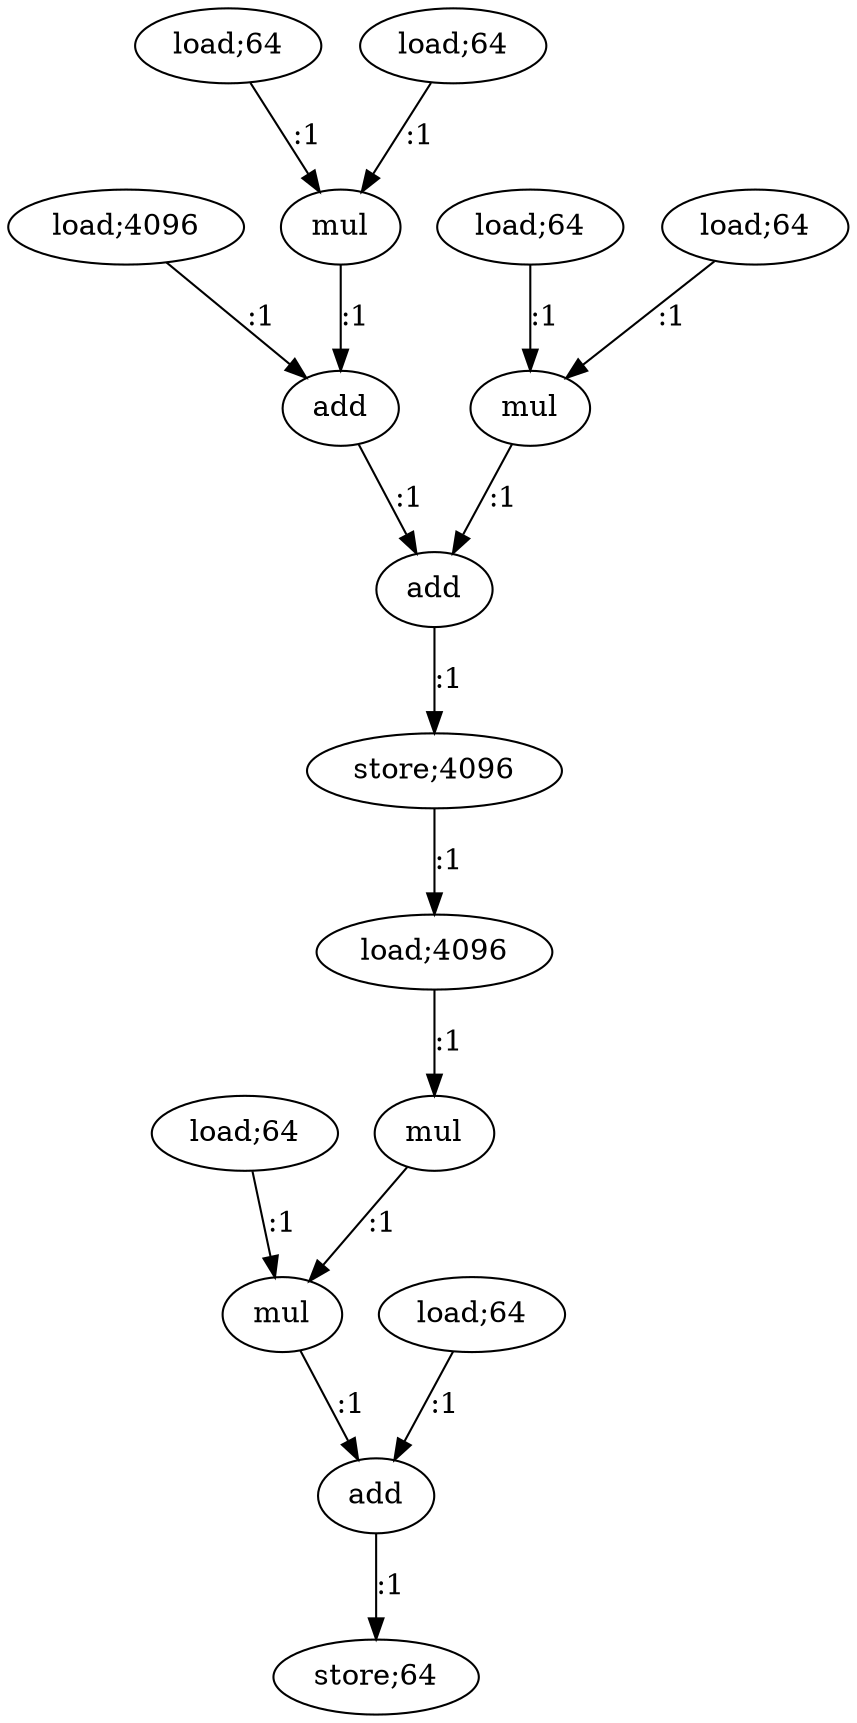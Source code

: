 digraph  {
   0 [label="load;64"];
   1 [label="mul"];
   2 [label="add"];
   3 [label="load;4096"];
   4 [label="mul"];
   5 [label="store;64"];
   6 [label="load;4096"];
   7 [label="load;64"];
   8 [label="load;64"];
   9 [label="mul"];
   10 [label="add"];
   11 [label="load;64"];
   12 [label="load;64"];
   13 [label="mul"];
   14 [label="add"];
   15 [label="store;4096"];
   16 [label="load;64"];

   0->1 [label=":1"]
   1->2 [label=":1"]
   2->5 [label=":1"]
   3->4 [label=":1"]
   4->1 [label=":1"]
   6->10 [label=":1"]
   7->9 [label=":1"]
   8->9 [label=":1"]
   9->10 [label=":1"]
   10->14 [label=":1"]
   11->13 [label=":1"]
   12->13 [label=":1"]
   13->14 [label=":1"]
   14->15 [label=":1"]
   15->3 [label=":1"]
   16->2 [label=":1"]
}
